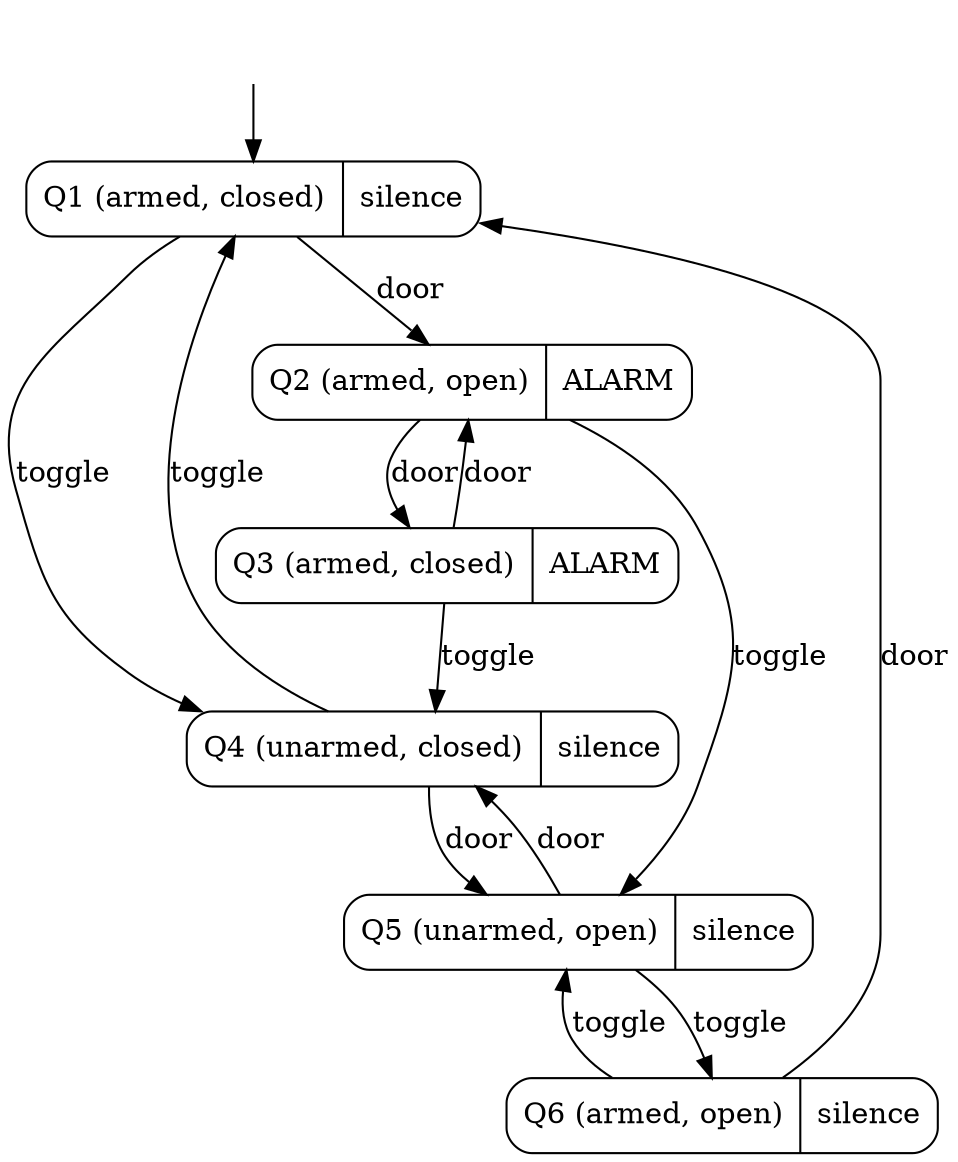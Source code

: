 digraph car_alarm {
q1_locked_closed [label="Q1 (armed, closed) | silence", shape=record, style=rounded];
q2_locked_open [label="Q2 (armed, open) | ALARM", shape=record, style=rounded];
q3_locked_closed [label="Q3 (armed, closed) | ALARM", shape=record, style=rounded];
q5_unlocked_closed [label="Q4 (unarmed, closed) | silence", shape=record, style=rounded];
q6_unlocked_open [label="Q5 (unarmed, open) | silence", shape=record, style=rounded];
q7_locked_open [label="Q6 (armed, open) | silence", shape=record, style=rounded];
q1_locked_closed -> q2_locked_open  [label="door"];
q1_locked_closed -> q5_unlocked_closed  [label="toggle"];
q2_locked_open -> q3_locked_closed  [label="door"];
q2_locked_open -> q6_unlocked_open  [label="toggle"];
q3_locked_closed -> q2_locked_open  [label="door"];
q3_locked_closed -> q5_unlocked_closed  [label="toggle"];
q5_unlocked_closed -> q6_unlocked_open  [label="door"];
q5_unlocked_closed -> q1_locked_closed  [label="toggle"];
q6_unlocked_open -> q5_unlocked_closed  [label="door"];
q6_unlocked_open -> q7_locked_open  [label="toggle"];
q7_locked_open -> q1_locked_closed  [label="door"];
q7_locked_open -> q6_unlocked_open  [label="toggle"];
__start0 [label="", shape=none];
__start0 -> q1_locked_closed  [label=""];
}

